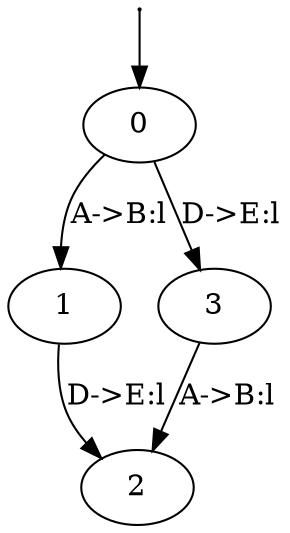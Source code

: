digraph ws {
    s0 [label="" height=0 width=0]
    s0 -> 0
    0 -> 1 [label="A->B:l"]
    1 -> 2 [label="D->E:l"]
    0 -> 3 [label="D->E:l"]
    3 -> 2 [label="A->B:l"]
}